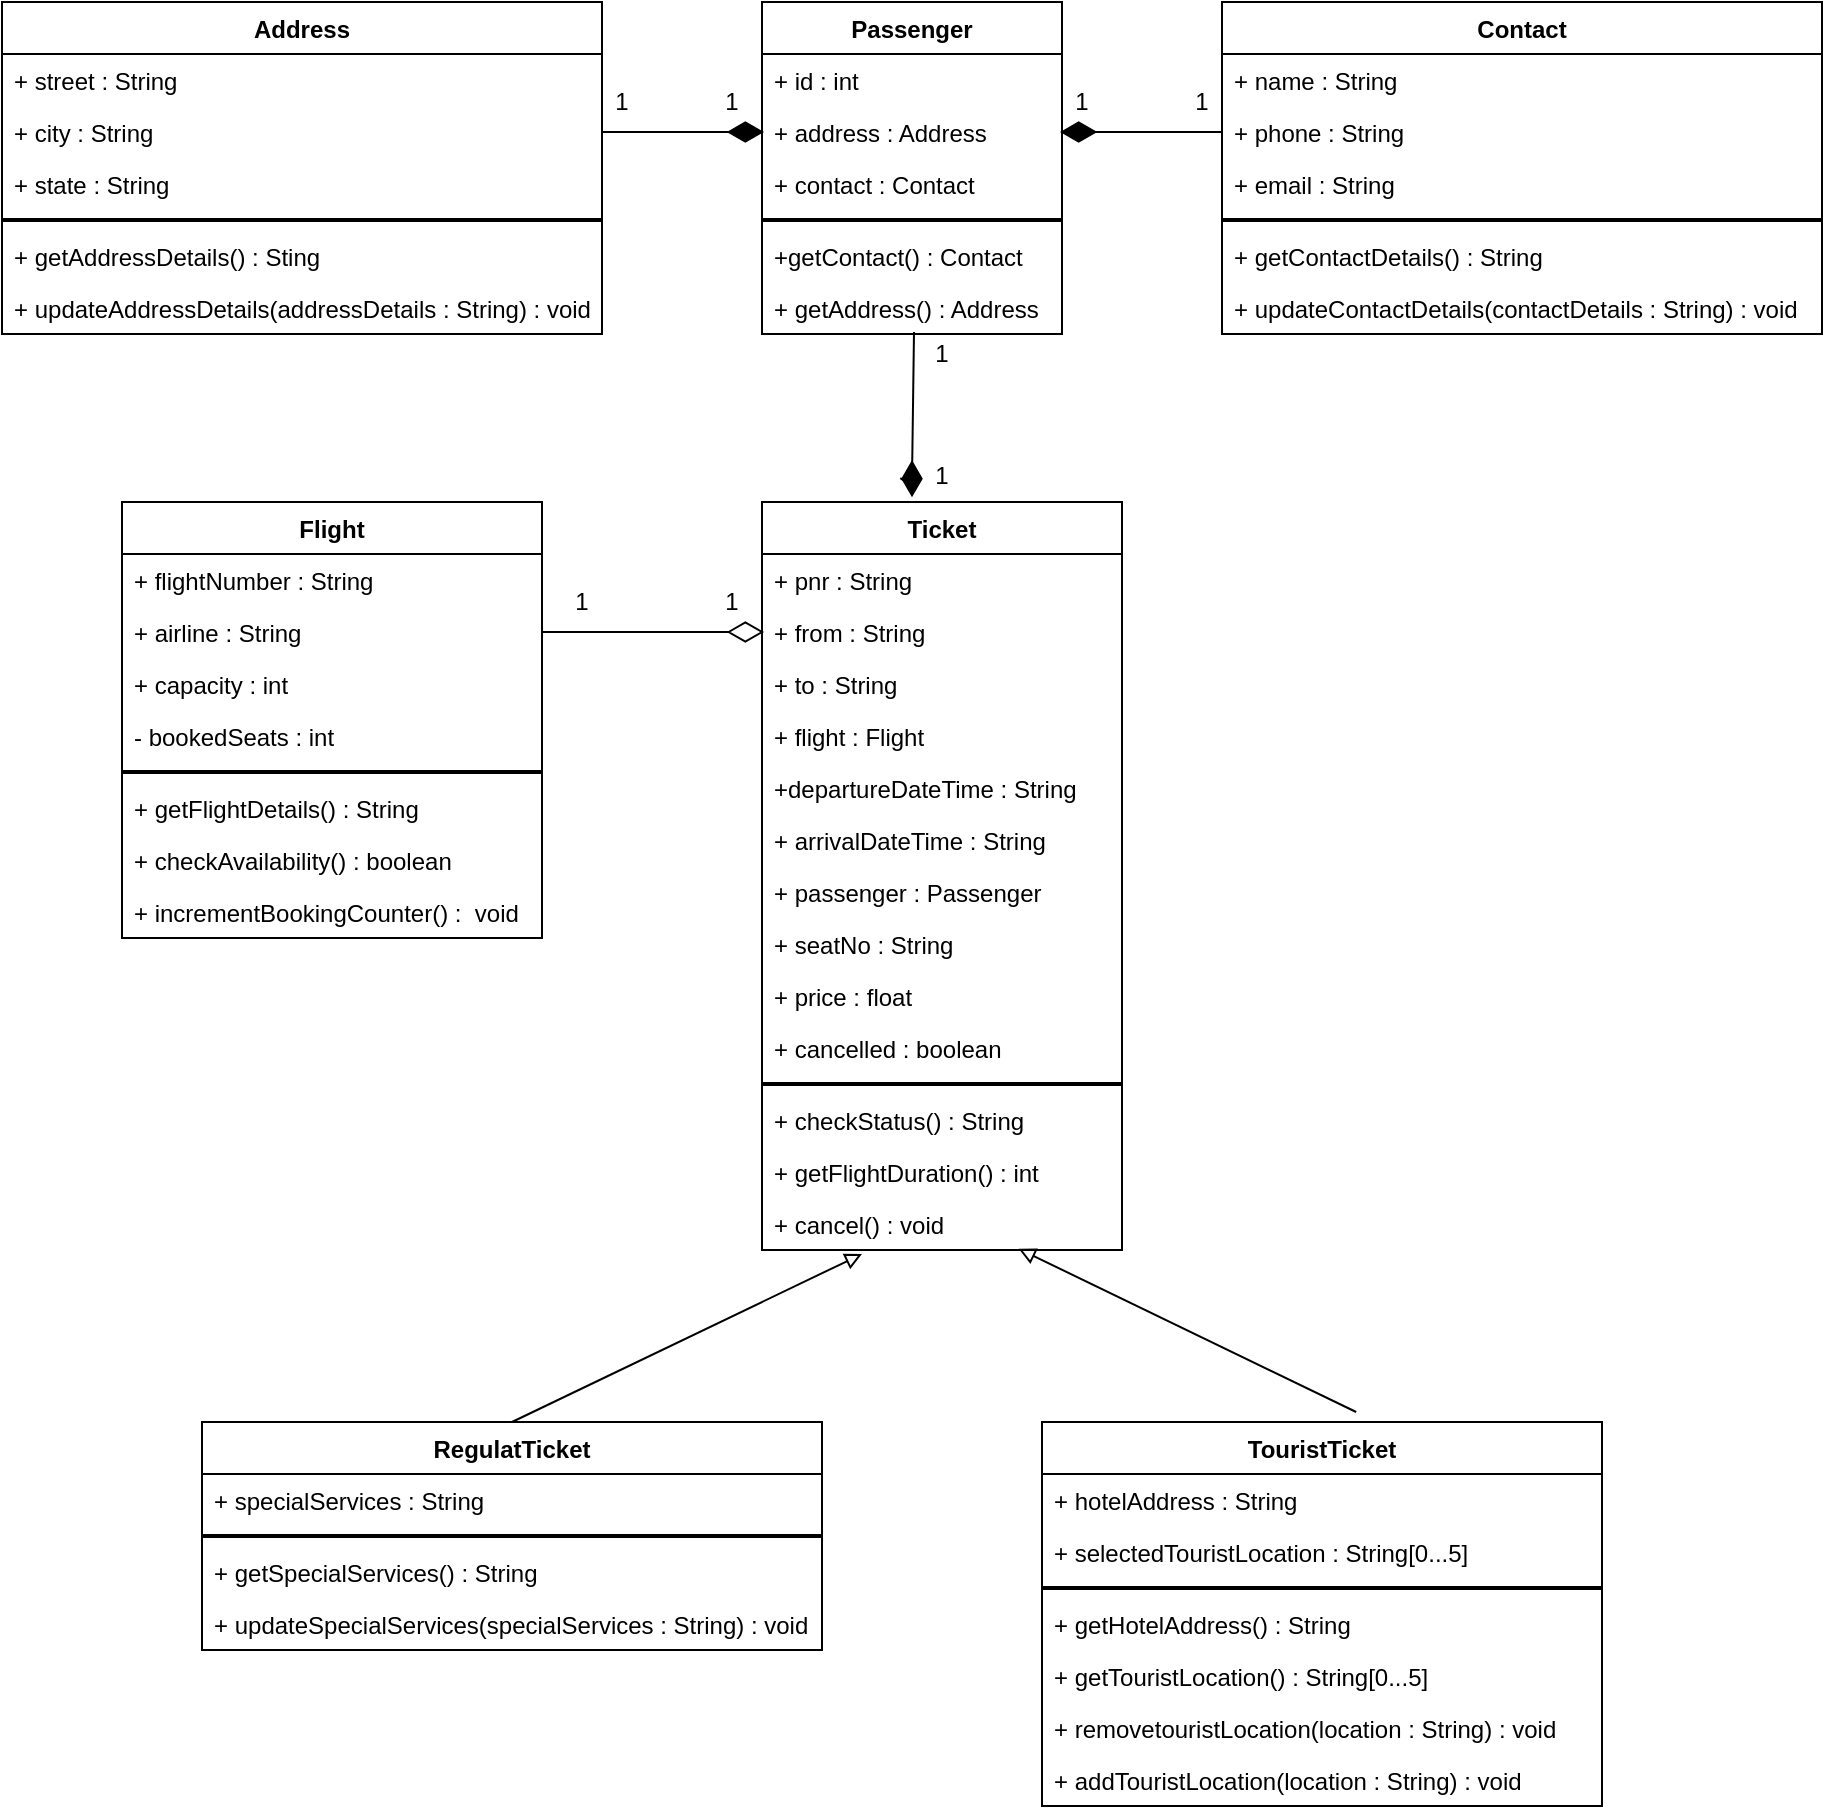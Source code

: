 <mxfile version="15.2.7" type="device"><diagram id="4ina_9x38PxR4VmOO7hY" name="Page-1"><mxGraphModel dx="1038" dy="521" grid="1" gridSize="10" guides="1" tooltips="1" connect="1" arrows="1" fold="1" page="1" pageScale="1" pageWidth="850" pageHeight="1100" math="0" shadow="0"><root><mxCell id="0"/><mxCell id="1" parent="0"/><mxCell id="3BpJJpxXA_QooEV2lJeg-1" value="Address" style="swimlane;fontStyle=1;childLayout=stackLayout;horizontal=1;startSize=26;horizontalStack=0;resizeParent=1;resizeParentMax=0;resizeLast=0;collapsible=1;marginBottom=0;" vertex="1" parent="1"><mxGeometry x="80" y="40" width="300" height="166" as="geometry"/></mxCell><mxCell id="3BpJJpxXA_QooEV2lJeg-2" value="+ street : String" style="text;strokeColor=none;fillColor=none;align=left;verticalAlign=top;spacingLeft=4;spacingRight=4;overflow=hidden;rotatable=0;points=[[0,0.5],[1,0.5]];portConstraint=eastwest;" vertex="1" parent="3BpJJpxXA_QooEV2lJeg-1"><mxGeometry y="26" width="300" height="26" as="geometry"/></mxCell><mxCell id="3BpJJpxXA_QooEV2lJeg-3" value="+ city : String" style="text;strokeColor=none;fillColor=none;align=left;verticalAlign=top;spacingLeft=4;spacingRight=4;overflow=hidden;rotatable=0;points=[[0,0.5],[1,0.5]];portConstraint=eastwest;" vertex="1" parent="3BpJJpxXA_QooEV2lJeg-1"><mxGeometry y="52" width="300" height="26" as="geometry"/></mxCell><mxCell id="3BpJJpxXA_QooEV2lJeg-4" value="+ state : String" style="text;strokeColor=none;fillColor=none;align=left;verticalAlign=top;spacingLeft=4;spacingRight=4;overflow=hidden;rotatable=0;points=[[0,0.5],[1,0.5]];portConstraint=eastwest;" vertex="1" parent="3BpJJpxXA_QooEV2lJeg-1"><mxGeometry y="78" width="300" height="26" as="geometry"/></mxCell><mxCell id="3BpJJpxXA_QooEV2lJeg-37" value="" style="line;strokeWidth=2;html=1;" vertex="1" parent="3BpJJpxXA_QooEV2lJeg-1"><mxGeometry y="104" width="300" height="10" as="geometry"/></mxCell><mxCell id="3BpJJpxXA_QooEV2lJeg-31" value="+ getAddressDetails() : Sting" style="text;strokeColor=none;fillColor=none;align=left;verticalAlign=top;spacingLeft=4;spacingRight=4;overflow=hidden;rotatable=0;points=[[0,0.5],[1,0.5]];portConstraint=eastwest;" vertex="1" parent="3BpJJpxXA_QooEV2lJeg-1"><mxGeometry y="114" width="300" height="26" as="geometry"/></mxCell><mxCell id="3BpJJpxXA_QooEV2lJeg-30" value="+ updateAddressDetails(addressDetails : String) : void" style="text;strokeColor=none;fillColor=none;align=left;verticalAlign=top;spacingLeft=4;spacingRight=4;overflow=hidden;rotatable=0;points=[[0,0.5],[1,0.5]];portConstraint=eastwest;" vertex="1" parent="3BpJJpxXA_QooEV2lJeg-1"><mxGeometry y="140" width="300" height="26" as="geometry"/></mxCell><mxCell id="3BpJJpxXA_QooEV2lJeg-5" value="Passenger" style="swimlane;fontStyle=1;childLayout=stackLayout;horizontal=1;startSize=26;horizontalStack=0;resizeParent=1;resizeParentMax=0;resizeLast=0;collapsible=1;marginBottom=0;" vertex="1" parent="1"><mxGeometry x="460" y="40" width="150" height="166" as="geometry"/></mxCell><mxCell id="3BpJJpxXA_QooEV2lJeg-6" value="+ id : int" style="text;strokeColor=none;fillColor=none;align=left;verticalAlign=top;spacingLeft=4;spacingRight=4;overflow=hidden;rotatable=0;points=[[0,0.5],[1,0.5]];portConstraint=eastwest;" vertex="1" parent="3BpJJpxXA_QooEV2lJeg-5"><mxGeometry y="26" width="150" height="26" as="geometry"/></mxCell><mxCell id="3BpJJpxXA_QooEV2lJeg-7" value="+ address : Address" style="text;strokeColor=none;fillColor=none;align=left;verticalAlign=top;spacingLeft=4;spacingRight=4;overflow=hidden;rotatable=0;points=[[0,0.5],[1,0.5]];portConstraint=eastwest;" vertex="1" parent="3BpJJpxXA_QooEV2lJeg-5"><mxGeometry y="52" width="150" height="26" as="geometry"/></mxCell><mxCell id="3BpJJpxXA_QooEV2lJeg-8" value="+ contact : Contact" style="text;strokeColor=none;fillColor=none;align=left;verticalAlign=top;spacingLeft=4;spacingRight=4;overflow=hidden;rotatable=0;points=[[0,0.5],[1,0.5]];portConstraint=eastwest;" vertex="1" parent="3BpJJpxXA_QooEV2lJeg-5"><mxGeometry y="78" width="150" height="26" as="geometry"/></mxCell><mxCell id="3BpJJpxXA_QooEV2lJeg-38" value="" style="line;strokeWidth=2;html=1;" vertex="1" parent="3BpJJpxXA_QooEV2lJeg-5"><mxGeometry y="104" width="150" height="10" as="geometry"/></mxCell><mxCell id="3BpJJpxXA_QooEV2lJeg-35" value="+getContact() : Contact" style="text;strokeColor=none;fillColor=none;align=left;verticalAlign=top;spacingLeft=4;spacingRight=4;overflow=hidden;rotatable=0;points=[[0,0.5],[1,0.5]];portConstraint=eastwest;" vertex="1" parent="3BpJJpxXA_QooEV2lJeg-5"><mxGeometry y="114" width="150" height="26" as="geometry"/></mxCell><mxCell id="3BpJJpxXA_QooEV2lJeg-34" value="+ getAddress() : Address" style="text;strokeColor=none;fillColor=none;align=left;verticalAlign=top;spacingLeft=4;spacingRight=4;overflow=hidden;rotatable=0;points=[[0,0.5],[1,0.5]];portConstraint=eastwest;" vertex="1" parent="3BpJJpxXA_QooEV2lJeg-5"><mxGeometry y="140" width="150" height="26" as="geometry"/></mxCell><mxCell id="3BpJJpxXA_QooEV2lJeg-9" value="Contact" style="swimlane;fontStyle=1;childLayout=stackLayout;horizontal=1;startSize=26;horizontalStack=0;resizeParent=1;resizeParentMax=0;resizeLast=0;collapsible=1;marginBottom=0;" vertex="1" parent="1"><mxGeometry x="690" y="40" width="300" height="166" as="geometry"/></mxCell><mxCell id="3BpJJpxXA_QooEV2lJeg-10" value="+ name : String" style="text;strokeColor=none;fillColor=none;align=left;verticalAlign=top;spacingLeft=4;spacingRight=4;overflow=hidden;rotatable=0;points=[[0,0.5],[1,0.5]];portConstraint=eastwest;" vertex="1" parent="3BpJJpxXA_QooEV2lJeg-9"><mxGeometry y="26" width="300" height="26" as="geometry"/></mxCell><mxCell id="3BpJJpxXA_QooEV2lJeg-11" value="+ phone : String" style="text;strokeColor=none;fillColor=none;align=left;verticalAlign=top;spacingLeft=4;spacingRight=4;overflow=hidden;rotatable=0;points=[[0,0.5],[1,0.5]];portConstraint=eastwest;" vertex="1" parent="3BpJJpxXA_QooEV2lJeg-9"><mxGeometry y="52" width="300" height="26" as="geometry"/></mxCell><mxCell id="3BpJJpxXA_QooEV2lJeg-12" value="+ email : String" style="text;strokeColor=none;fillColor=none;align=left;verticalAlign=top;spacingLeft=4;spacingRight=4;overflow=hidden;rotatable=0;points=[[0,0.5],[1,0.5]];portConstraint=eastwest;" vertex="1" parent="3BpJJpxXA_QooEV2lJeg-9"><mxGeometry y="78" width="300" height="26" as="geometry"/></mxCell><mxCell id="3BpJJpxXA_QooEV2lJeg-39" value="" style="line;strokeWidth=2;html=1;" vertex="1" parent="3BpJJpxXA_QooEV2lJeg-9"><mxGeometry y="104" width="300" height="10" as="geometry"/></mxCell><mxCell id="3BpJJpxXA_QooEV2lJeg-33" value="+ getContactDetails() : String" style="text;strokeColor=none;fillColor=none;align=left;verticalAlign=top;spacingLeft=4;spacingRight=4;overflow=hidden;rotatable=0;points=[[0,0.5],[1,0.5]];portConstraint=eastwest;" vertex="1" parent="3BpJJpxXA_QooEV2lJeg-9"><mxGeometry y="114" width="300" height="26" as="geometry"/></mxCell><mxCell id="3BpJJpxXA_QooEV2lJeg-32" value="+ updateContactDetails(contactDetails : String) : void" style="text;strokeColor=none;fillColor=none;align=left;verticalAlign=top;spacingLeft=4;spacingRight=4;overflow=hidden;rotatable=0;points=[[0,0.5],[1,0.5]];portConstraint=eastwest;" vertex="1" parent="3BpJJpxXA_QooEV2lJeg-9"><mxGeometry y="140" width="300" height="26" as="geometry"/></mxCell><mxCell id="3BpJJpxXA_QooEV2lJeg-13" value="Flight" style="swimlane;fontStyle=1;childLayout=stackLayout;horizontal=1;startSize=26;horizontalStack=0;resizeParent=1;resizeParentMax=0;resizeLast=0;collapsible=1;marginBottom=0;" vertex="1" parent="1"><mxGeometry x="140" y="290" width="210" height="218" as="geometry"/></mxCell><mxCell id="3BpJJpxXA_QooEV2lJeg-14" value="+ flightNumber : String" style="text;strokeColor=none;fillColor=none;align=left;verticalAlign=top;spacingLeft=4;spacingRight=4;overflow=hidden;rotatable=0;points=[[0,0.5],[1,0.5]];portConstraint=eastwest;" vertex="1" parent="3BpJJpxXA_QooEV2lJeg-13"><mxGeometry y="26" width="210" height="26" as="geometry"/></mxCell><mxCell id="3BpJJpxXA_QooEV2lJeg-15" value="+ airline : String" style="text;strokeColor=none;fillColor=none;align=left;verticalAlign=top;spacingLeft=4;spacingRight=4;overflow=hidden;rotatable=0;points=[[0,0.5],[1,0.5]];portConstraint=eastwest;" vertex="1" parent="3BpJJpxXA_QooEV2lJeg-13"><mxGeometry y="52" width="210" height="26" as="geometry"/></mxCell><mxCell id="3BpJJpxXA_QooEV2lJeg-16" value="+ capacity : int" style="text;strokeColor=none;fillColor=none;align=left;verticalAlign=top;spacingLeft=4;spacingRight=4;overflow=hidden;rotatable=0;points=[[0,0.5],[1,0.5]];portConstraint=eastwest;" vertex="1" parent="3BpJJpxXA_QooEV2lJeg-13"><mxGeometry y="78" width="210" height="26" as="geometry"/></mxCell><mxCell id="3BpJJpxXA_QooEV2lJeg-21" value="- bookedSeats : int" style="text;strokeColor=none;fillColor=none;align=left;verticalAlign=top;spacingLeft=4;spacingRight=4;overflow=hidden;rotatable=0;points=[[0,0.5],[1,0.5]];portConstraint=eastwest;" vertex="1" parent="3BpJJpxXA_QooEV2lJeg-13"><mxGeometry y="104" width="210" height="26" as="geometry"/></mxCell><mxCell id="3BpJJpxXA_QooEV2lJeg-46" value="" style="line;strokeWidth=2;html=1;" vertex="1" parent="3BpJJpxXA_QooEV2lJeg-13"><mxGeometry y="130" width="210" height="10" as="geometry"/></mxCell><mxCell id="3BpJJpxXA_QooEV2lJeg-42" value="+ getFlightDetails() : String" style="text;strokeColor=none;fillColor=none;align=left;verticalAlign=top;spacingLeft=4;spacingRight=4;overflow=hidden;rotatable=0;points=[[0,0.5],[1,0.5]];portConstraint=eastwest;" vertex="1" parent="3BpJJpxXA_QooEV2lJeg-13"><mxGeometry y="140" width="210" height="26" as="geometry"/></mxCell><mxCell id="3BpJJpxXA_QooEV2lJeg-41" value="+ checkAvailability() : boolean" style="text;strokeColor=none;fillColor=none;align=left;verticalAlign=top;spacingLeft=4;spacingRight=4;overflow=hidden;rotatable=0;points=[[0,0.5],[1,0.5]];portConstraint=eastwest;" vertex="1" parent="3BpJJpxXA_QooEV2lJeg-13"><mxGeometry y="166" width="210" height="26" as="geometry"/></mxCell><mxCell id="3BpJJpxXA_QooEV2lJeg-23" value="+ incrementBookingCounter() :  void" style="text;strokeColor=none;fillColor=none;align=left;verticalAlign=top;spacingLeft=4;spacingRight=4;overflow=hidden;rotatable=0;points=[[0,0.5],[1,0.5]];portConstraint=eastwest;" vertex="1" parent="3BpJJpxXA_QooEV2lJeg-13"><mxGeometry y="192" width="210" height="26" as="geometry"/></mxCell><mxCell id="3BpJJpxXA_QooEV2lJeg-17" value="Ticket" style="swimlane;fontStyle=1;childLayout=stackLayout;horizontal=1;startSize=26;horizontalStack=0;resizeParent=1;resizeParentMax=0;resizeLast=0;collapsible=1;marginBottom=0;" vertex="1" parent="1"><mxGeometry x="460" y="290" width="180" height="374" as="geometry"/></mxCell><mxCell id="3BpJJpxXA_QooEV2lJeg-18" value="+ pnr : String" style="text;strokeColor=none;fillColor=none;align=left;verticalAlign=top;spacingLeft=4;spacingRight=4;overflow=hidden;rotatable=0;points=[[0,0.5],[1,0.5]];portConstraint=eastwest;" vertex="1" parent="3BpJJpxXA_QooEV2lJeg-17"><mxGeometry y="26" width="180" height="26" as="geometry"/></mxCell><mxCell id="3BpJJpxXA_QooEV2lJeg-19" value="+ from : String" style="text;strokeColor=none;fillColor=none;align=left;verticalAlign=top;spacingLeft=4;spacingRight=4;overflow=hidden;rotatable=0;points=[[0,0.5],[1,0.5]];portConstraint=eastwest;" vertex="1" parent="3BpJJpxXA_QooEV2lJeg-17"><mxGeometry y="52" width="180" height="26" as="geometry"/></mxCell><mxCell id="3BpJJpxXA_QooEV2lJeg-20" value="+ to : String" style="text;strokeColor=none;fillColor=none;align=left;verticalAlign=top;spacingLeft=4;spacingRight=4;overflow=hidden;rotatable=0;points=[[0,0.5],[1,0.5]];portConstraint=eastwest;" vertex="1" parent="3BpJJpxXA_QooEV2lJeg-17"><mxGeometry y="78" width="180" height="26" as="geometry"/></mxCell><mxCell id="3BpJJpxXA_QooEV2lJeg-29" value="+ flight : Flight" style="text;strokeColor=none;fillColor=none;align=left;verticalAlign=top;spacingLeft=4;spacingRight=4;overflow=hidden;rotatable=0;points=[[0,0.5],[1,0.5]];portConstraint=eastwest;" vertex="1" parent="3BpJJpxXA_QooEV2lJeg-17"><mxGeometry y="104" width="180" height="26" as="geometry"/></mxCell><mxCell id="3BpJJpxXA_QooEV2lJeg-24" value="+departureDateTime : String" style="text;strokeColor=none;fillColor=none;align=left;verticalAlign=top;spacingLeft=4;spacingRight=4;overflow=hidden;rotatable=0;points=[[0,0.5],[1,0.5]];portConstraint=eastwest;" vertex="1" parent="3BpJJpxXA_QooEV2lJeg-17"><mxGeometry y="130" width="180" height="26" as="geometry"/></mxCell><mxCell id="3BpJJpxXA_QooEV2lJeg-25" value="+ arrivalDateTime : String" style="text;strokeColor=none;fillColor=none;align=left;verticalAlign=top;spacingLeft=4;spacingRight=4;overflow=hidden;rotatable=0;points=[[0,0.5],[1,0.5]];portConstraint=eastwest;" vertex="1" parent="3BpJJpxXA_QooEV2lJeg-17"><mxGeometry y="156" width="180" height="26" as="geometry"/></mxCell><mxCell id="3BpJJpxXA_QooEV2lJeg-28" value="+ passenger : Passenger" style="text;strokeColor=none;fillColor=none;align=left;verticalAlign=top;spacingLeft=4;spacingRight=4;overflow=hidden;rotatable=0;points=[[0,0.5],[1,0.5]];portConstraint=eastwest;" vertex="1" parent="3BpJJpxXA_QooEV2lJeg-17"><mxGeometry y="182" width="180" height="26" as="geometry"/></mxCell><mxCell id="3BpJJpxXA_QooEV2lJeg-26" value="+ seatNo : String" style="text;strokeColor=none;fillColor=none;align=left;verticalAlign=top;spacingLeft=4;spacingRight=4;overflow=hidden;rotatable=0;points=[[0,0.5],[1,0.5]];portConstraint=eastwest;" vertex="1" parent="3BpJJpxXA_QooEV2lJeg-17"><mxGeometry y="208" width="180" height="26" as="geometry"/></mxCell><mxCell id="3BpJJpxXA_QooEV2lJeg-27" value="+ price : float" style="text;strokeColor=none;fillColor=none;align=left;verticalAlign=top;spacingLeft=4;spacingRight=4;overflow=hidden;rotatable=0;points=[[0,0.5],[1,0.5]];portConstraint=eastwest;" vertex="1" parent="3BpJJpxXA_QooEV2lJeg-17"><mxGeometry y="234" width="180" height="26" as="geometry"/></mxCell><mxCell id="3BpJJpxXA_QooEV2lJeg-22" value="+ cancelled : boolean" style="text;strokeColor=none;fillColor=none;align=left;verticalAlign=top;spacingLeft=4;spacingRight=4;overflow=hidden;rotatable=0;points=[[0,0.5],[1,0.5]];portConstraint=eastwest;" vertex="1" parent="3BpJJpxXA_QooEV2lJeg-17"><mxGeometry y="260" width="180" height="26" as="geometry"/></mxCell><mxCell id="3BpJJpxXA_QooEV2lJeg-47" value="" style="line;strokeWidth=2;html=1;" vertex="1" parent="3BpJJpxXA_QooEV2lJeg-17"><mxGeometry y="286" width="180" height="10" as="geometry"/></mxCell><mxCell id="3BpJJpxXA_QooEV2lJeg-45" value="+ checkStatus() : String" style="text;strokeColor=none;fillColor=none;align=left;verticalAlign=top;spacingLeft=4;spacingRight=4;overflow=hidden;rotatable=0;points=[[0,0.5],[1,0.5]];portConstraint=eastwest;" vertex="1" parent="3BpJJpxXA_QooEV2lJeg-17"><mxGeometry y="296" width="180" height="26" as="geometry"/></mxCell><mxCell id="3BpJJpxXA_QooEV2lJeg-43" value="+ getFlightDuration() : int" style="text;strokeColor=none;fillColor=none;align=left;verticalAlign=top;spacingLeft=4;spacingRight=4;overflow=hidden;rotatable=0;points=[[0,0.5],[1,0.5]];portConstraint=eastwest;" vertex="1" parent="3BpJJpxXA_QooEV2lJeg-17"><mxGeometry y="322" width="180" height="26" as="geometry"/></mxCell><mxCell id="3BpJJpxXA_QooEV2lJeg-44" value="+ cancel() : void" style="text;strokeColor=none;fillColor=none;align=left;verticalAlign=top;spacingLeft=4;spacingRight=4;overflow=hidden;rotatable=0;points=[[0,0.5],[1,0.5]];portConstraint=eastwest;" vertex="1" parent="3BpJJpxXA_QooEV2lJeg-17"><mxGeometry y="348" width="180" height="26" as="geometry"/></mxCell><mxCell id="3BpJJpxXA_QooEV2lJeg-48" value="RegulatTicket" style="swimlane;fontStyle=1;childLayout=stackLayout;horizontal=1;startSize=26;horizontalStack=0;resizeParent=1;resizeParentMax=0;resizeLast=0;collapsible=1;marginBottom=0;" vertex="1" parent="1"><mxGeometry x="180" y="750" width="310" height="114" as="geometry"/></mxCell><mxCell id="3BpJJpxXA_QooEV2lJeg-49" value="+ specialServices : String" style="text;strokeColor=none;fillColor=none;align=left;verticalAlign=top;spacingLeft=4;spacingRight=4;overflow=hidden;rotatable=0;points=[[0,0.5],[1,0.5]];portConstraint=eastwest;" vertex="1" parent="3BpJJpxXA_QooEV2lJeg-48"><mxGeometry y="26" width="310" height="26" as="geometry"/></mxCell><mxCell id="3BpJJpxXA_QooEV2lJeg-56" value="" style="line;strokeWidth=2;html=1;" vertex="1" parent="3BpJJpxXA_QooEV2lJeg-48"><mxGeometry y="52" width="310" height="10" as="geometry"/></mxCell><mxCell id="3BpJJpxXA_QooEV2lJeg-50" value="+ getSpecialServices() : String" style="text;strokeColor=none;fillColor=none;align=left;verticalAlign=top;spacingLeft=4;spacingRight=4;overflow=hidden;rotatable=0;points=[[0,0.5],[1,0.5]];portConstraint=eastwest;" vertex="1" parent="3BpJJpxXA_QooEV2lJeg-48"><mxGeometry y="62" width="310" height="26" as="geometry"/></mxCell><mxCell id="3BpJJpxXA_QooEV2lJeg-51" value="+ updateSpecialServices(specialServices : String) : void" style="text;strokeColor=none;fillColor=none;align=left;verticalAlign=top;spacingLeft=4;spacingRight=4;overflow=hidden;rotatable=0;points=[[0,0.5],[1,0.5]];portConstraint=eastwest;" vertex="1" parent="3BpJJpxXA_QooEV2lJeg-48"><mxGeometry y="88" width="310" height="26" as="geometry"/></mxCell><mxCell id="3BpJJpxXA_QooEV2lJeg-52" value="TouristTicket" style="swimlane;fontStyle=1;childLayout=stackLayout;horizontal=1;startSize=26;horizontalStack=0;resizeParent=1;resizeParentMax=0;resizeLast=0;collapsible=1;marginBottom=0;" vertex="1" parent="1"><mxGeometry x="600" y="750" width="280" height="192" as="geometry"/></mxCell><mxCell id="3BpJJpxXA_QooEV2lJeg-53" value="+ hotelAddress : String" style="text;strokeColor=none;fillColor=none;align=left;verticalAlign=top;spacingLeft=4;spacingRight=4;overflow=hidden;rotatable=0;points=[[0,0.5],[1,0.5]];portConstraint=eastwest;" vertex="1" parent="3BpJJpxXA_QooEV2lJeg-52"><mxGeometry y="26" width="280" height="26" as="geometry"/></mxCell><mxCell id="3BpJJpxXA_QooEV2lJeg-54" value="+ selectedTouristLocation : String[0...5]" style="text;strokeColor=none;fillColor=none;align=left;verticalAlign=top;spacingLeft=4;spacingRight=4;overflow=hidden;rotatable=0;points=[[0,0.5],[1,0.5]];portConstraint=eastwest;" vertex="1" parent="3BpJJpxXA_QooEV2lJeg-52"><mxGeometry y="52" width="280" height="26" as="geometry"/></mxCell><mxCell id="3BpJJpxXA_QooEV2lJeg-60" value="" style="line;strokeWidth=2;html=1;" vertex="1" parent="3BpJJpxXA_QooEV2lJeg-52"><mxGeometry y="78" width="280" height="10" as="geometry"/></mxCell><mxCell id="3BpJJpxXA_QooEV2lJeg-59" value="+ getHotelAddress() : String" style="text;strokeColor=none;fillColor=none;align=left;verticalAlign=top;spacingLeft=4;spacingRight=4;overflow=hidden;rotatable=0;points=[[0,0.5],[1,0.5]];portConstraint=eastwest;" vertex="1" parent="3BpJJpxXA_QooEV2lJeg-52"><mxGeometry y="88" width="280" height="26" as="geometry"/></mxCell><mxCell id="3BpJJpxXA_QooEV2lJeg-57" value="+ getTouristLocation() : String[0...5]" style="text;strokeColor=none;fillColor=none;align=left;verticalAlign=top;spacingLeft=4;spacingRight=4;overflow=hidden;rotatable=0;points=[[0,0.5],[1,0.5]];portConstraint=eastwest;" vertex="1" parent="3BpJJpxXA_QooEV2lJeg-52"><mxGeometry y="114" width="280" height="26" as="geometry"/></mxCell><mxCell id="3BpJJpxXA_QooEV2lJeg-58" value="+ removetouristLocation(location : String) : void" style="text;strokeColor=none;fillColor=none;align=left;verticalAlign=top;spacingLeft=4;spacingRight=4;overflow=hidden;rotatable=0;points=[[0,0.5],[1,0.5]];portConstraint=eastwest;" vertex="1" parent="3BpJJpxXA_QooEV2lJeg-52"><mxGeometry y="140" width="280" height="26" as="geometry"/></mxCell><mxCell id="3BpJJpxXA_QooEV2lJeg-55" value="+ addTouristLocation(location : String) : void" style="text;strokeColor=none;fillColor=none;align=left;verticalAlign=top;spacingLeft=4;spacingRight=4;overflow=hidden;rotatable=0;points=[[0,0.5],[1,0.5]];portConstraint=eastwest;" vertex="1" parent="3BpJJpxXA_QooEV2lJeg-52"><mxGeometry y="166" width="280" height="26" as="geometry"/></mxCell><mxCell id="3BpJJpxXA_QooEV2lJeg-64" value="" style="endArrow=none;html=1;startArrow=none;" edge="1" parent="1" source="3BpJJpxXA_QooEV2lJeg-73"><mxGeometry width="50" height="50" relative="1" as="geometry"><mxPoint x="532" y="280" as="sourcePoint"/><mxPoint x="536" y="205" as="targetPoint"/></mxGeometry></mxCell><mxCell id="3BpJJpxXA_QooEV2lJeg-65" value="" style="endArrow=none;html=1;exitX=1;exitY=0.5;exitDx=0;exitDy=0;entryX=0;entryY=0.5;entryDx=0;entryDy=0;startArrow=none;" edge="1" parent="1" source="3BpJJpxXA_QooEV2lJeg-75" target="3BpJJpxXA_QooEV2lJeg-19"><mxGeometry width="50" height="50" relative="1" as="geometry"><mxPoint x="400" y="300" as="sourcePoint"/><mxPoint x="450" y="250" as="targetPoint"/></mxGeometry></mxCell><mxCell id="3BpJJpxXA_QooEV2lJeg-66" value="" style="endArrow=block;html=1;endFill=0;exitX=0.5;exitY=0;exitDx=0;exitDy=0;" edge="1" parent="1" source="3BpJJpxXA_QooEV2lJeg-48"><mxGeometry width="50" height="50" relative="1" as="geometry"><mxPoint x="400" y="900" as="sourcePoint"/><mxPoint x="510" y="666" as="targetPoint"/></mxGeometry></mxCell><mxCell id="3BpJJpxXA_QooEV2lJeg-67" value="" style="endArrow=block;html=1;endFill=0;entryX=0.713;entryY=0.977;entryDx=0;entryDy=0;entryPerimeter=0;exitX=0.561;exitY=-0.026;exitDx=0;exitDy=0;exitPerimeter=0;" edge="1" parent="1" source="3BpJJpxXA_QooEV2lJeg-52" target="3BpJJpxXA_QooEV2lJeg-44"><mxGeometry width="50" height="50" relative="1" as="geometry"><mxPoint x="400" y="900" as="sourcePoint"/><mxPoint x="450" y="850" as="targetPoint"/></mxGeometry></mxCell><mxCell id="3BpJJpxXA_QooEV2lJeg-68" value="" style="endArrow=none;html=1;strokeWidth=1;exitX=1;exitY=0.5;exitDx=0;exitDy=0;entryX=0;entryY=0.5;entryDx=0;entryDy=0;startArrow=none;" edge="1" parent="1" source="3BpJJpxXA_QooEV2lJeg-70" target="3BpJJpxXA_QooEV2lJeg-7"><mxGeometry width="50" height="50" relative="1" as="geometry"><mxPoint x="400" y="300" as="sourcePoint"/><mxPoint x="450" y="105" as="targetPoint"/></mxGeometry></mxCell><mxCell id="3BpJJpxXA_QooEV2lJeg-69" value="" style="endArrow=none;html=1;strokeWidth=1;entryX=0;entryY=0.5;entryDx=0;entryDy=0;exitX=1;exitY=0.5;exitDx=0;exitDy=0;" edge="1" parent="1" source="3BpJJpxXA_QooEV2lJeg-7" target="3BpJJpxXA_QooEV2lJeg-11"><mxGeometry width="50" height="50" relative="1" as="geometry"><mxPoint x="400" y="300" as="sourcePoint"/><mxPoint x="450" y="250" as="targetPoint"/></mxGeometry></mxCell><mxCell id="3BpJJpxXA_QooEV2lJeg-70" value="" style="html=1;whiteSpace=wrap;aspect=fixed;shape=isoRectangle;fillColor=#000000;" vertex="1" parent="1"><mxGeometry x="443.33" y="100" width="16.67" height="10" as="geometry"/></mxCell><mxCell id="3BpJJpxXA_QooEV2lJeg-71" value="" style="endArrow=none;html=1;strokeWidth=1;exitX=1;exitY=0.5;exitDx=0;exitDy=0;entryX=0;entryY=0.5;entryDx=0;entryDy=0;" edge="1" parent="1" source="3BpJJpxXA_QooEV2lJeg-3" target="3BpJJpxXA_QooEV2lJeg-70"><mxGeometry width="50" height="50" relative="1" as="geometry"><mxPoint x="380" y="105" as="sourcePoint"/><mxPoint x="460" y="105" as="targetPoint"/></mxGeometry></mxCell><mxCell id="3BpJJpxXA_QooEV2lJeg-72" value="" style="html=1;whiteSpace=wrap;aspect=fixed;shape=isoRectangle;fillColor=#000000;" vertex="1" parent="1"><mxGeometry x="610" y="100" width="16.67" height="10" as="geometry"/></mxCell><mxCell id="3BpJJpxXA_QooEV2lJeg-73" value="" style="html=1;whiteSpace=wrap;aspect=fixed;shape=isoRectangle;fillColor=#000000;direction=south;" vertex="1" parent="1"><mxGeometry x="530.005" y="270.005" width="10" height="16.67" as="geometry"/></mxCell><mxCell id="3BpJJpxXA_QooEV2lJeg-74" value="" style="endArrow=none;html=1;entryX=0.483;entryY=1.085;entryDx=0;entryDy=0;entryPerimeter=0;" edge="1" parent="1" target="3BpJJpxXA_QooEV2lJeg-73"><mxGeometry width="50" height="50" relative="1" as="geometry"><mxPoint x="532" y="280" as="sourcePoint"/><mxPoint x="532.45" y="208.21" as="targetPoint"/></mxGeometry></mxCell><mxCell id="3BpJJpxXA_QooEV2lJeg-75" value="" style="html=1;whiteSpace=wrap;aspect=fixed;shape=isoRectangle;fillColor=#FFFFFF;" vertex="1" parent="1"><mxGeometry x="443.33" y="350" width="16.67" height="10" as="geometry"/></mxCell><mxCell id="3BpJJpxXA_QooEV2lJeg-76" value="" style="endArrow=none;html=1;exitX=1;exitY=0.5;exitDx=0;exitDy=0;entryX=0;entryY=0.5;entryDx=0;entryDy=0;" edge="1" parent="1" source="3BpJJpxXA_QooEV2lJeg-15" target="3BpJJpxXA_QooEV2lJeg-75"><mxGeometry width="50" height="50" relative="1" as="geometry"><mxPoint x="350" y="355" as="sourcePoint"/><mxPoint x="460" y="355" as="targetPoint"/></mxGeometry></mxCell><mxCell id="3BpJJpxXA_QooEV2lJeg-77" value="1" style="text;html=1;strokeColor=none;fillColor=none;align=center;verticalAlign=middle;whiteSpace=wrap;rounded=0;" vertex="1" parent="1"><mxGeometry x="370" y="80" width="40" height="20" as="geometry"/></mxCell><mxCell id="3BpJJpxXA_QooEV2lJeg-79" value="1" style="text;html=1;strokeColor=none;fillColor=none;align=center;verticalAlign=middle;whiteSpace=wrap;rounded=0;" vertex="1" parent="1"><mxGeometry x="425" y="330" width="40" height="20" as="geometry"/></mxCell><mxCell id="3BpJJpxXA_QooEV2lJeg-80" value="1" style="text;html=1;strokeColor=none;fillColor=none;align=center;verticalAlign=middle;whiteSpace=wrap;rounded=0;" vertex="1" parent="1"><mxGeometry x="350" y="330" width="40" height="20" as="geometry"/></mxCell><mxCell id="3BpJJpxXA_QooEV2lJeg-81" value="1" style="text;html=1;strokeColor=none;fillColor=none;align=center;verticalAlign=middle;whiteSpace=wrap;rounded=0;" vertex="1" parent="1"><mxGeometry x="425" y="80" width="40" height="20" as="geometry"/></mxCell><mxCell id="3BpJJpxXA_QooEV2lJeg-82" value="1" style="text;html=1;strokeColor=none;fillColor=none;align=center;verticalAlign=middle;whiteSpace=wrap;rounded=0;" vertex="1" parent="1"><mxGeometry x="660" y="80" width="40" height="20" as="geometry"/></mxCell><mxCell id="3BpJJpxXA_QooEV2lJeg-83" value="1" style="text;html=1;strokeColor=none;fillColor=none;align=center;verticalAlign=middle;whiteSpace=wrap;rounded=0;" vertex="1" parent="1"><mxGeometry x="600" y="80" width="40" height="20" as="geometry"/></mxCell><mxCell id="3BpJJpxXA_QooEV2lJeg-85" value="1" style="text;html=1;strokeColor=none;fillColor=none;align=center;verticalAlign=middle;whiteSpace=wrap;rounded=0;" vertex="1" parent="1"><mxGeometry x="530.01" y="266.67" width="40" height="20" as="geometry"/></mxCell><mxCell id="3BpJJpxXA_QooEV2lJeg-86" value="1" style="text;html=1;strokeColor=none;fillColor=none;align=center;verticalAlign=middle;whiteSpace=wrap;rounded=0;" vertex="1" parent="1"><mxGeometry x="530" y="206" width="40" height="20" as="geometry"/></mxCell></root></mxGraphModel></diagram></mxfile>